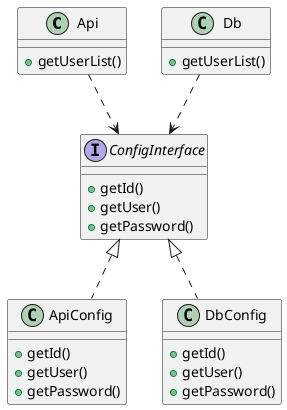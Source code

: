 @startuml 7.1

class Api {
    +getUserList()
}

class Db {
    +getUserList()
}

interface ConfigInterface {
    +getId()
    +getUser()
    +getPassword()
}

class ApiConfig {
    +getId()
    +getUser()
    +getPassword()
}

class DbConfig {
    +getId()
    +getUser()
    +getPassword()
}

Api ..> ConfigInterface
Db ..> ConfigInterface
ConfigInterface <|.. ApiConfig
ConfigInterface <|.. DbConfig

@enduml

